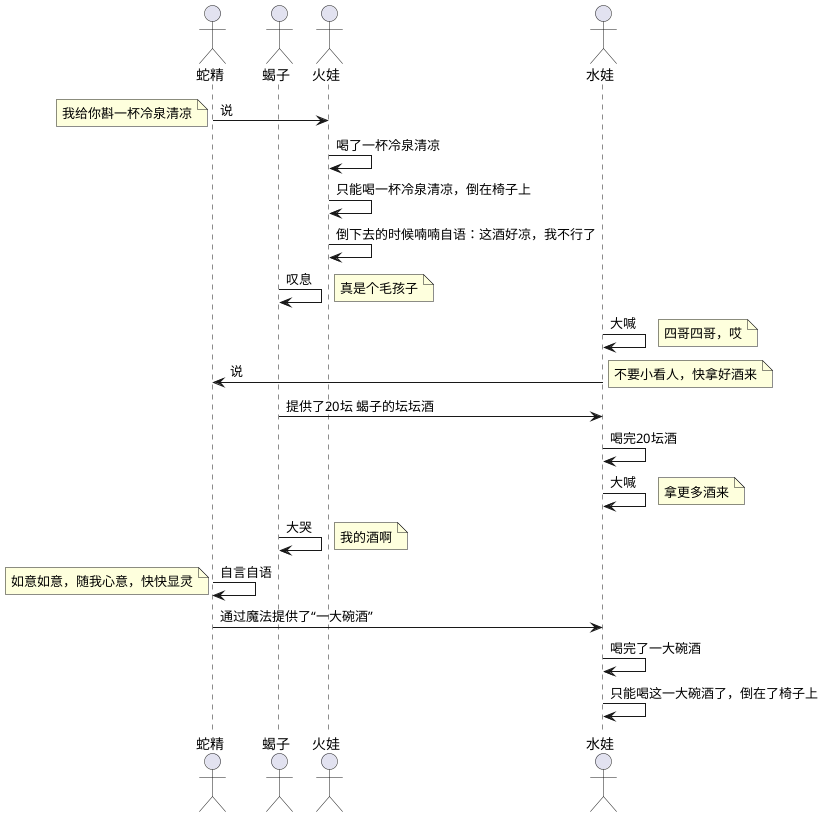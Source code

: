 @startuml
actor 蛇精 as m1
actor 蝎子 as m2
actor 火娃 as h1
actor 水娃 as h2
m1 -> h1:   说
note left:我给你斟一杯冷泉清凉

h1 -> h1:  喝了一杯冷泉清凉
h1 -> h1:  只能喝一杯冷泉清凉，倒在椅子上
h1 -> h1: 倒下去的时候喃喃自语：这酒好凉，我不行了
m2 -> m2: 叹息
note right:真是个毛孩子
h2 -> h2: 大喊
note right: 四哥四哥，哎
h2 -> m1: 说
note right: 不要小看人，快拿好酒来
m2 -> h2: 提供了20坛 蝎子的坛坛酒
h2 -> h2: 喝完20坛酒
h2 -> h2: 大喊
note right: 拿更多酒来

m2 -> m2: 大哭
note right: 我的酒啊
m1 -> m1:自言自语
note left:如意如意，随我心意，快快显灵
m1 -> h2:通过魔法提供了“一大碗酒”
h2 -> h2:喝完了一大碗酒
h2 -> h2:只能喝这一大碗酒了，倒在了椅子上
@enduml
